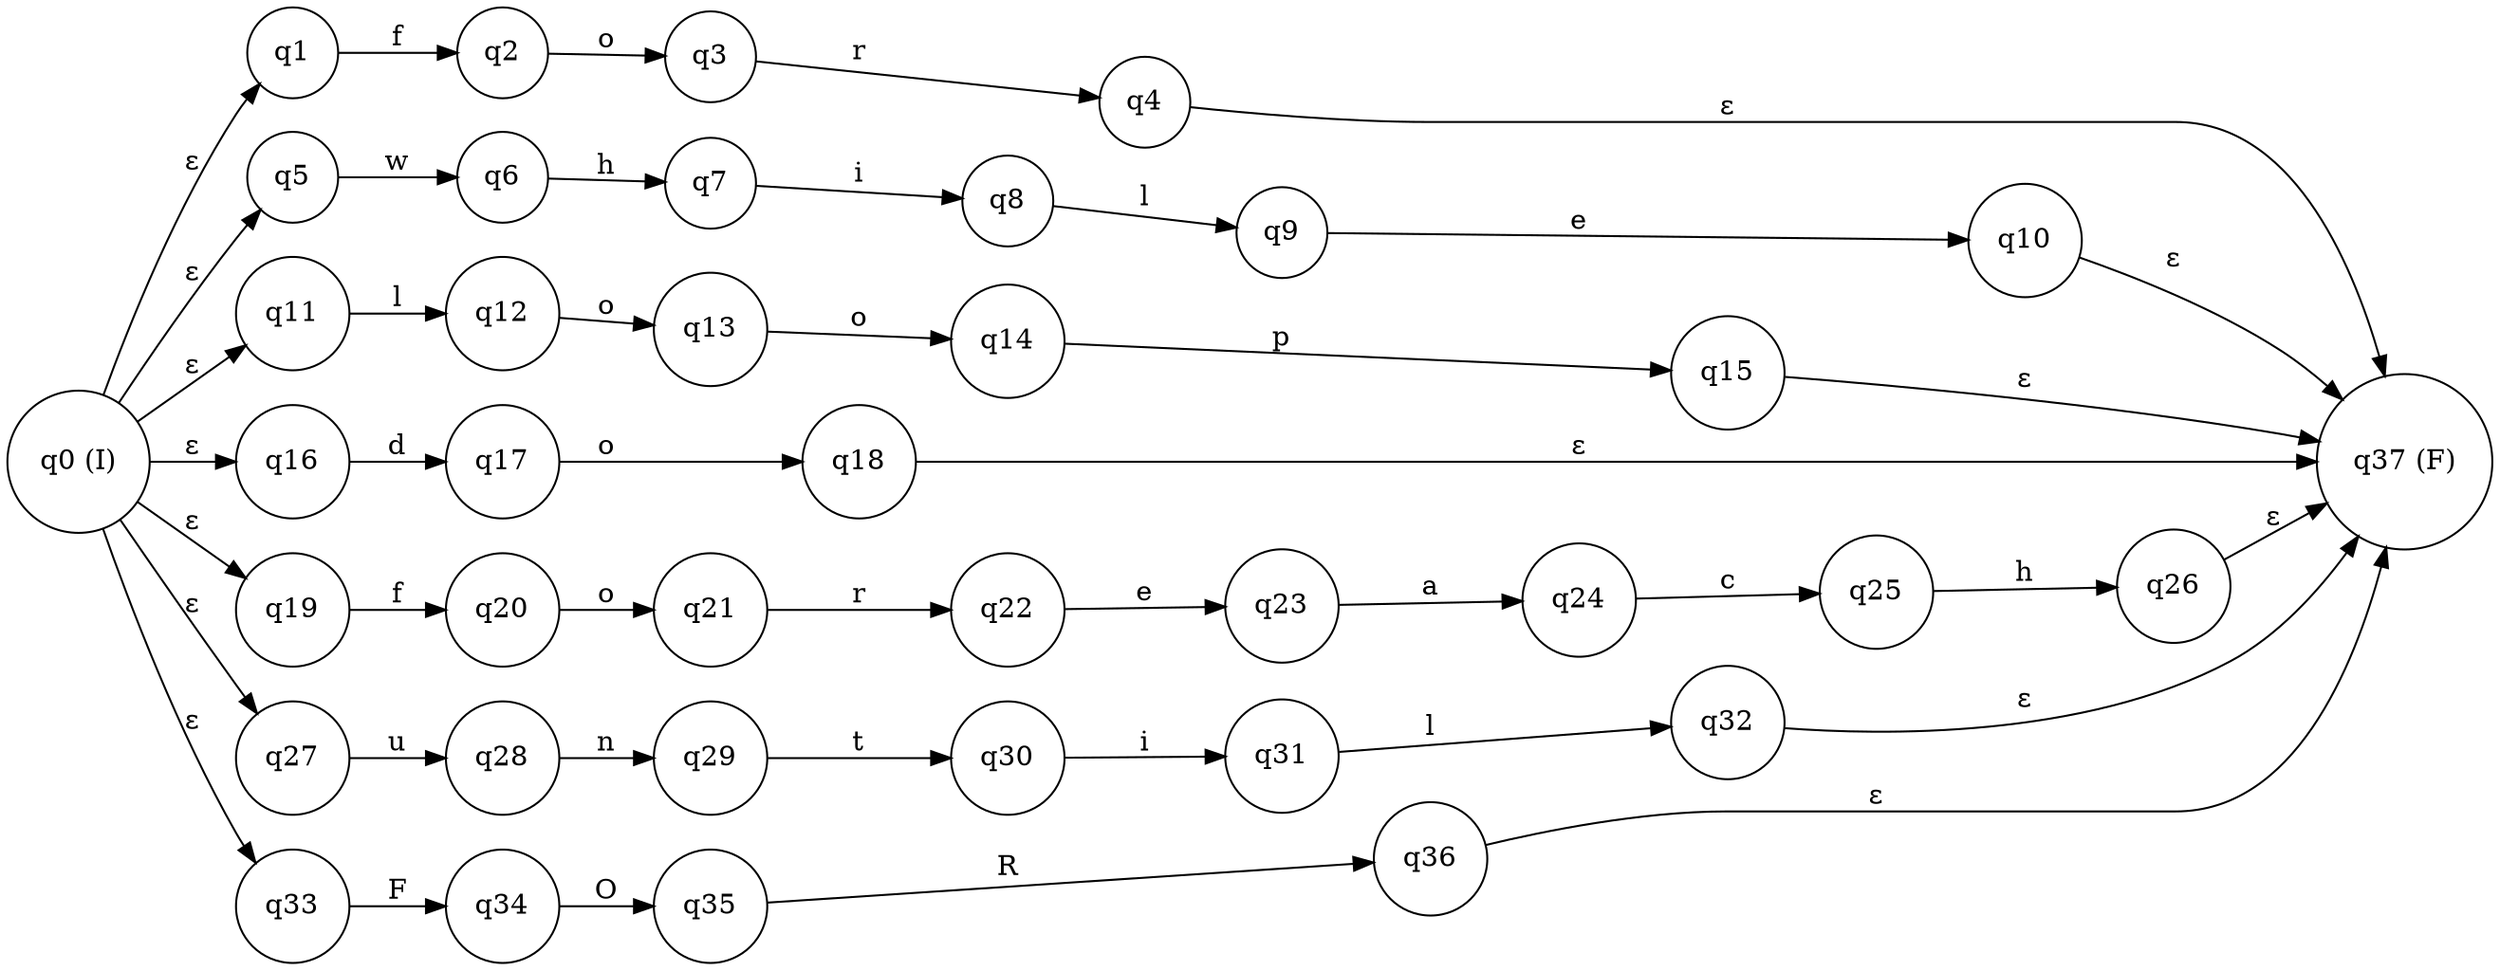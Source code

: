 digraph finite_state_machine {
rankdir=LR;
node [shape = circle];
q0 [label="q0 (I)"];
q1 [label="q1"];
q2 [label="q2"];
q3 [label="q3"];
q4 [label="q4"];
q5 [label="q5"];
q6 [label="q6"];
q7 [label="q7"];
q8 [label="q8"];
q9 [label="q9"];
q10 [label="q10"];
q11 [label="q11"];
q12 [label="q12"];
q13 [label="q13"];
q14 [label="q14"];
q15 [label="q15"];
q16 [label="q16"];
q17 [label="q17"];
q18 [label="q18"];
q19 [label="q19"];
q20 [label="q20"];
q21 [label="q21"];
q22 [label="q22"];
q23 [label="q23"];
q24 [label="q24"];
q25 [label="q25"];
q26 [label="q26"];
q27 [label="q27"];
q28 [label="q28"];
q29 [label="q29"];
q30 [label="q30"];
q31 [label="q31"];
q32 [label="q32"];
q33 [label="q33"];
q34 [label="q34"];
q35 [label="q35"];
q36 [label="q36"];
q37 [label="q37 (F)"];
q0 -> q1 [label="ε"];
q1 -> q2 [label="f"];
q2 -> q3 [label="o"];
q3 -> q4 [label="r"];
q0 -> q5 [label="ε"];
q5 -> q6 [label="w"];
q6 -> q7 [label="h"];
q7 -> q8 [label="i"];
q8 -> q9 [label="l"];
q9 -> q10 [label="e"];
q0 -> q11 [label="ε"];
q11 -> q12 [label="l"];
q12 -> q13 [label="o"];
q13 -> q14 [label="o"];
q14 -> q15 [label="p"];
q0 -> q16 [label="ε"];
q16 -> q17 [label="d"];
q17 -> q18 [label="o"];
q0 -> q19 [label="ε"];
q19 -> q20 [label="f"];
q20 -> q21 [label="o"];
q21 -> q22 [label="r"];
q22 -> q23 [label="e"];
q23 -> q24 [label="a"];
q24 -> q25 [label="c"];
q25 -> q26 [label="h"];
q0 -> q27 [label="ε"];
q27 -> q28 [label="u"];
q28 -> q29 [label="n"];
q29 -> q30 [label="t"];
q30 -> q31 [label="i"];
q31 -> q32 [label="l"];
q0 -> q33 [label="ε"];
q33 -> q34 [label="F"];
q34 -> q35 [label="O"];
q35 -> q36 [label="R"];
q4 -> q37 [label="ε"];
q10 -> q37 [label="ε"];
q15 -> q37 [label="ε"];
q18 -> q37 [label="ε"];
q26 -> q37 [label="ε"];
q32 -> q37 [label="ε"];
q36 -> q37 [label="ε"];
}